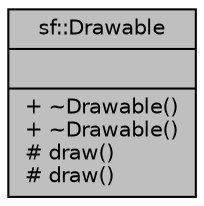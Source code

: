 digraph "sf::Drawable"
{
 // LATEX_PDF_SIZE
  edge [fontname="Helvetica",fontsize="10",labelfontname="Helvetica",labelfontsize="10"];
  node [fontname="Helvetica",fontsize="10",shape=record];
  Node1 [label="{sf::Drawable\n||+ ~Drawable()\l+ ~Drawable()\l# draw()\l# draw()\l}",height=0.2,width=0.4,color="black", fillcolor="grey75", style="filled", fontcolor="black",tooltip="Abstract base class for objects that can be drawn to a render target."];
}
